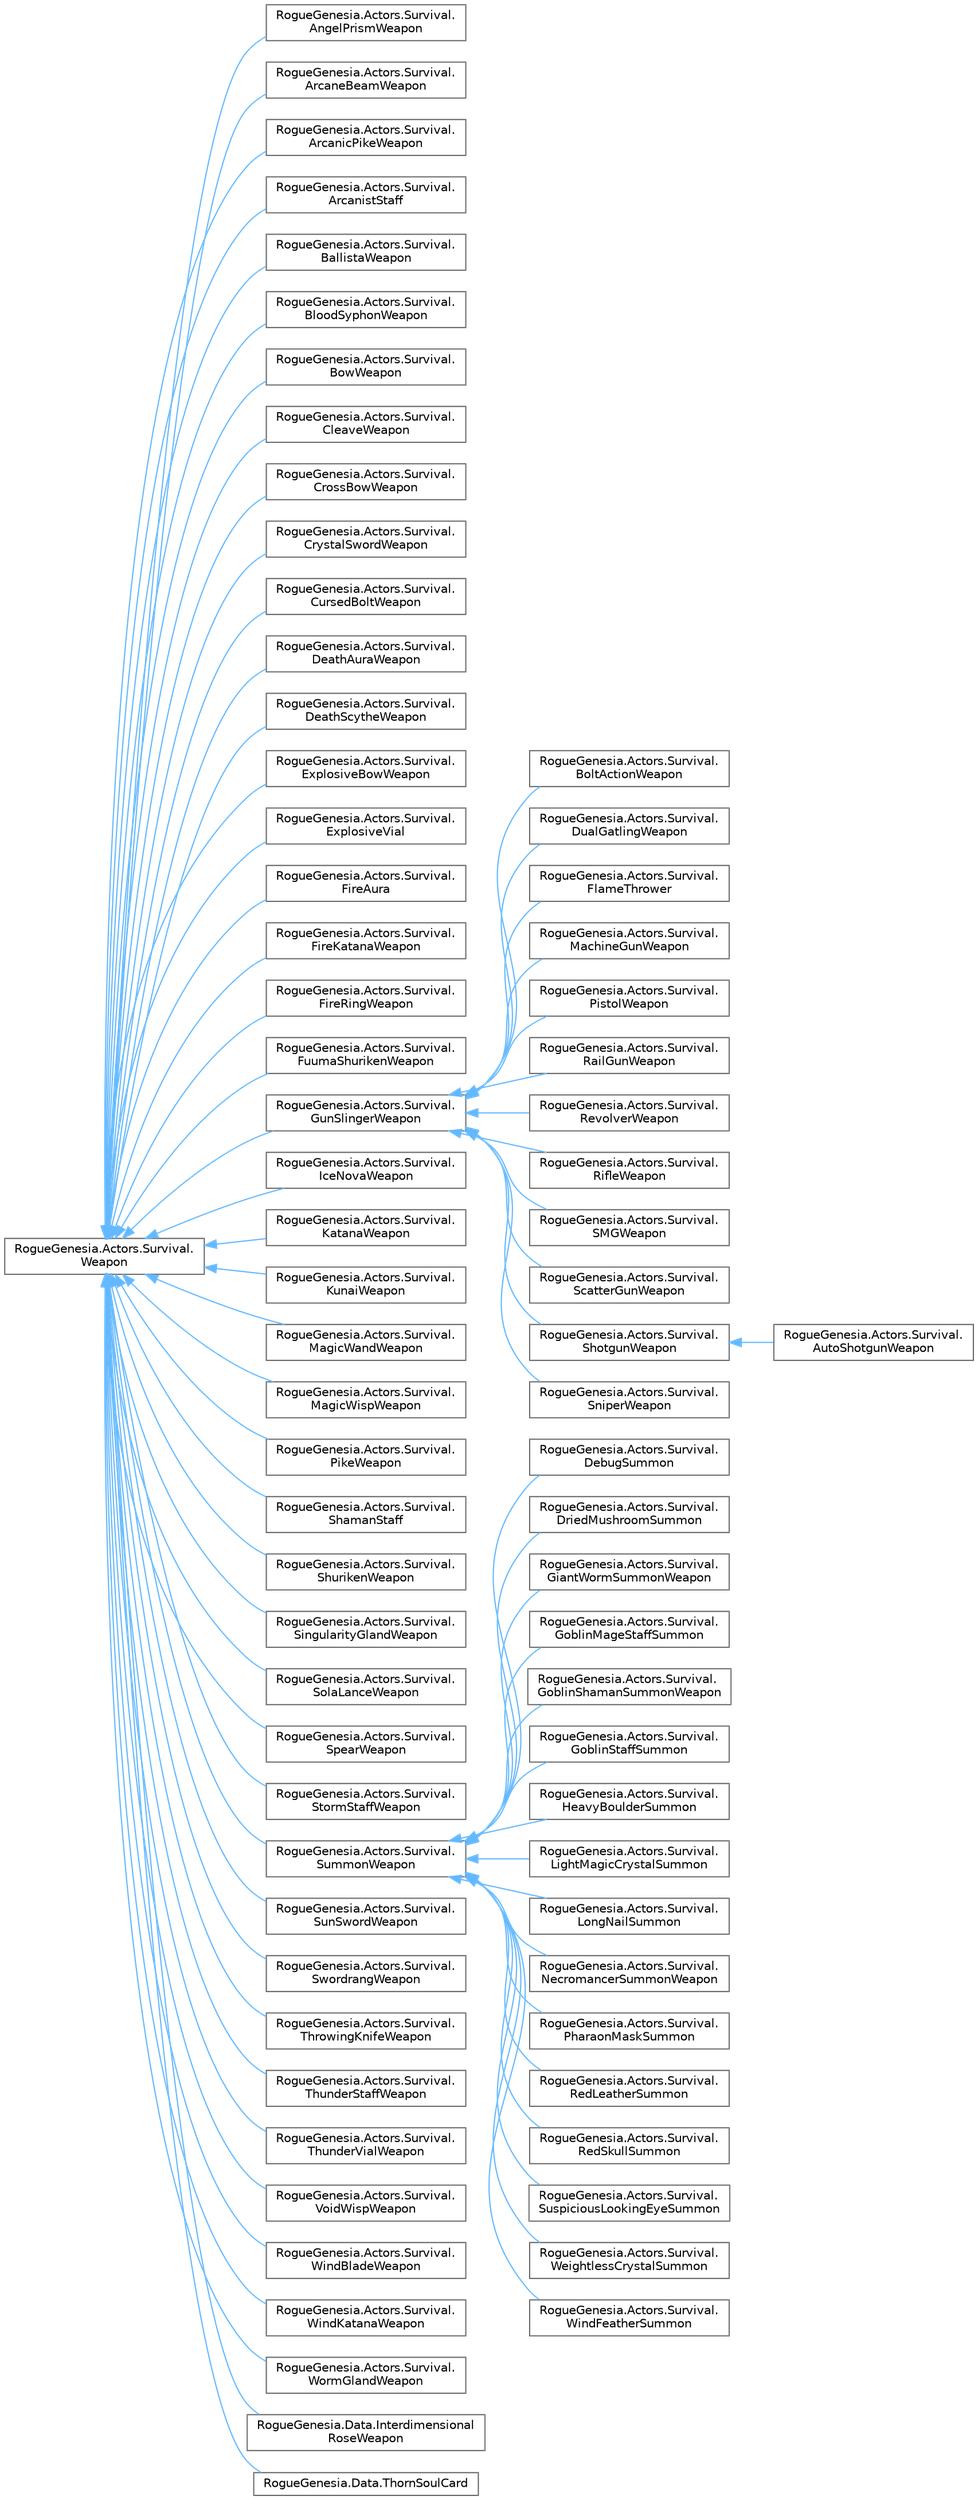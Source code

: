 digraph "Graphical Class Hierarchy"
{
 // LATEX_PDF_SIZE
  bgcolor="transparent";
  edge [fontname=Helvetica,fontsize=10,labelfontname=Helvetica,labelfontsize=10];
  node [fontname=Helvetica,fontsize=10,shape=box,height=0.2,width=0.4];
  rankdir="LR";
  Node0 [label="RogueGenesia.Actors.Survival.\lWeapon",height=0.2,width=0.4,color="grey40", fillcolor="white", style="filled",URL="$class_rogue_genesia_1_1_actors_1_1_survival_1_1_weapon.html",tooltip=" "];
  Node0 -> Node1 [dir="back",color="steelblue1",style="solid"];
  Node1 [label="RogueGenesia.Actors.Survival.\lAngelPrismWeapon",height=0.2,width=0.4,color="grey40", fillcolor="white", style="filled",URL="$class_rogue_genesia_1_1_actors_1_1_survival_1_1_angel_prism_weapon.html",tooltip=" "];
  Node0 -> Node2 [dir="back",color="steelblue1",style="solid"];
  Node2 [label="RogueGenesia.Actors.Survival.\lArcaneBeamWeapon",height=0.2,width=0.4,color="grey40", fillcolor="white", style="filled",URL="$class_rogue_genesia_1_1_actors_1_1_survival_1_1_arcane_beam_weapon.html",tooltip=" "];
  Node0 -> Node3 [dir="back",color="steelblue1",style="solid"];
  Node3 [label="RogueGenesia.Actors.Survival.\lArcanicPikeWeapon",height=0.2,width=0.4,color="grey40", fillcolor="white", style="filled",URL="$class_rogue_genesia_1_1_actors_1_1_survival_1_1_arcanic_pike_weapon.html",tooltip=" "];
  Node0 -> Node4 [dir="back",color="steelblue1",style="solid"];
  Node4 [label="RogueGenesia.Actors.Survival.\lArcanistStaff",height=0.2,width=0.4,color="grey40", fillcolor="white", style="filled",URL="$class_rogue_genesia_1_1_actors_1_1_survival_1_1_arcanist_staff.html",tooltip=" "];
  Node0 -> Node5 [dir="back",color="steelblue1",style="solid"];
  Node5 [label="RogueGenesia.Actors.Survival.\lBallistaWeapon",height=0.2,width=0.4,color="grey40", fillcolor="white", style="filled",URL="$class_rogue_genesia_1_1_actors_1_1_survival_1_1_ballista_weapon.html",tooltip=" "];
  Node0 -> Node6 [dir="back",color="steelblue1",style="solid"];
  Node6 [label="RogueGenesia.Actors.Survival.\lBloodSyphonWeapon",height=0.2,width=0.4,color="grey40", fillcolor="white", style="filled",URL="$class_rogue_genesia_1_1_actors_1_1_survival_1_1_blood_syphon_weapon.html",tooltip=" "];
  Node0 -> Node7 [dir="back",color="steelblue1",style="solid"];
  Node7 [label="RogueGenesia.Actors.Survival.\lBowWeapon",height=0.2,width=0.4,color="grey40", fillcolor="white", style="filled",URL="$class_rogue_genesia_1_1_actors_1_1_survival_1_1_bow_weapon.html",tooltip=" "];
  Node0 -> Node8 [dir="back",color="steelblue1",style="solid"];
  Node8 [label="RogueGenesia.Actors.Survival.\lCleaveWeapon",height=0.2,width=0.4,color="grey40", fillcolor="white", style="filled",URL="$class_rogue_genesia_1_1_actors_1_1_survival_1_1_cleave_weapon.html",tooltip=" "];
  Node0 -> Node9 [dir="back",color="steelblue1",style="solid"];
  Node9 [label="RogueGenesia.Actors.Survival.\lCrossBowWeapon",height=0.2,width=0.4,color="grey40", fillcolor="white", style="filled",URL="$class_rogue_genesia_1_1_actors_1_1_survival_1_1_cross_bow_weapon.html",tooltip=" "];
  Node0 -> Node10 [dir="back",color="steelblue1",style="solid"];
  Node10 [label="RogueGenesia.Actors.Survival.\lCrystalSwordWeapon",height=0.2,width=0.4,color="grey40", fillcolor="white", style="filled",URL="$class_rogue_genesia_1_1_actors_1_1_survival_1_1_crystal_sword_weapon.html",tooltip=" "];
  Node0 -> Node11 [dir="back",color="steelblue1",style="solid"];
  Node11 [label="RogueGenesia.Actors.Survival.\lCursedBoltWeapon",height=0.2,width=0.4,color="grey40", fillcolor="white", style="filled",URL="$class_rogue_genesia_1_1_actors_1_1_survival_1_1_cursed_bolt_weapon.html",tooltip=" "];
  Node0 -> Node12 [dir="back",color="steelblue1",style="solid"];
  Node12 [label="RogueGenesia.Actors.Survival.\lDeathAuraWeapon",height=0.2,width=0.4,color="grey40", fillcolor="white", style="filled",URL="$class_rogue_genesia_1_1_actors_1_1_survival_1_1_death_aura_weapon.html",tooltip=" "];
  Node0 -> Node13 [dir="back",color="steelblue1",style="solid"];
  Node13 [label="RogueGenesia.Actors.Survival.\lDeathScytheWeapon",height=0.2,width=0.4,color="grey40", fillcolor="white", style="filled",URL="$class_rogue_genesia_1_1_actors_1_1_survival_1_1_death_scythe_weapon.html",tooltip=" "];
  Node0 -> Node14 [dir="back",color="steelblue1",style="solid"];
  Node14 [label="RogueGenesia.Actors.Survival.\lExplosiveBowWeapon",height=0.2,width=0.4,color="grey40", fillcolor="white", style="filled",URL="$class_rogue_genesia_1_1_actors_1_1_survival_1_1_explosive_bow_weapon.html",tooltip=" "];
  Node0 -> Node15 [dir="back",color="steelblue1",style="solid"];
  Node15 [label="RogueGenesia.Actors.Survival.\lExplosiveVial",height=0.2,width=0.4,color="grey40", fillcolor="white", style="filled",URL="$class_rogue_genesia_1_1_actors_1_1_survival_1_1_explosive_vial.html",tooltip=" "];
  Node0 -> Node16 [dir="back",color="steelblue1",style="solid"];
  Node16 [label="RogueGenesia.Actors.Survival.\lFireAura",height=0.2,width=0.4,color="grey40", fillcolor="white", style="filled",URL="$class_rogue_genesia_1_1_actors_1_1_survival_1_1_fire_aura.html",tooltip=" "];
  Node0 -> Node17 [dir="back",color="steelblue1",style="solid"];
  Node17 [label="RogueGenesia.Actors.Survival.\lFireKatanaWeapon",height=0.2,width=0.4,color="grey40", fillcolor="white", style="filled",URL="$class_rogue_genesia_1_1_actors_1_1_survival_1_1_fire_katana_weapon.html",tooltip=" "];
  Node0 -> Node18 [dir="back",color="steelblue1",style="solid"];
  Node18 [label="RogueGenesia.Actors.Survival.\lFireRingWeapon",height=0.2,width=0.4,color="grey40", fillcolor="white", style="filled",URL="$class_rogue_genesia_1_1_actors_1_1_survival_1_1_fire_ring_weapon.html",tooltip=" "];
  Node0 -> Node19 [dir="back",color="steelblue1",style="solid"];
  Node19 [label="RogueGenesia.Actors.Survival.\lFuumaShurikenWeapon",height=0.2,width=0.4,color="grey40", fillcolor="white", style="filled",URL="$class_rogue_genesia_1_1_actors_1_1_survival_1_1_fuuma_shuriken_weapon.html",tooltip=" "];
  Node0 -> Node20 [dir="back",color="steelblue1",style="solid"];
  Node20 [label="RogueGenesia.Actors.Survival.\lGunSlingerWeapon",height=0.2,width=0.4,color="grey40", fillcolor="white", style="filled",URL="$class_rogue_genesia_1_1_actors_1_1_survival_1_1_gun_slinger_weapon.html",tooltip=" "];
  Node20 -> Node21 [dir="back",color="steelblue1",style="solid"];
  Node21 [label="RogueGenesia.Actors.Survival.\lBoltActionWeapon",height=0.2,width=0.4,color="grey40", fillcolor="white", style="filled",URL="$class_rogue_genesia_1_1_actors_1_1_survival_1_1_bolt_action_weapon.html",tooltip=" "];
  Node20 -> Node22 [dir="back",color="steelblue1",style="solid"];
  Node22 [label="RogueGenesia.Actors.Survival.\lDualGatlingWeapon",height=0.2,width=0.4,color="grey40", fillcolor="white", style="filled",URL="$class_rogue_genesia_1_1_actors_1_1_survival_1_1_dual_gatling_weapon.html",tooltip=" "];
  Node20 -> Node23 [dir="back",color="steelblue1",style="solid"];
  Node23 [label="RogueGenesia.Actors.Survival.\lFlameThrower",height=0.2,width=0.4,color="grey40", fillcolor="white", style="filled",URL="$class_rogue_genesia_1_1_actors_1_1_survival_1_1_flame_thrower.html",tooltip=" "];
  Node20 -> Node24 [dir="back",color="steelblue1",style="solid"];
  Node24 [label="RogueGenesia.Actors.Survival.\lMachineGunWeapon",height=0.2,width=0.4,color="grey40", fillcolor="white", style="filled",URL="$class_rogue_genesia_1_1_actors_1_1_survival_1_1_machine_gun_weapon.html",tooltip=" "];
  Node20 -> Node25 [dir="back",color="steelblue1",style="solid"];
  Node25 [label="RogueGenesia.Actors.Survival.\lPistolWeapon",height=0.2,width=0.4,color="grey40", fillcolor="white", style="filled",URL="$class_rogue_genesia_1_1_actors_1_1_survival_1_1_pistol_weapon.html",tooltip=" "];
  Node20 -> Node26 [dir="back",color="steelblue1",style="solid"];
  Node26 [label="RogueGenesia.Actors.Survival.\lRailGunWeapon",height=0.2,width=0.4,color="grey40", fillcolor="white", style="filled",URL="$class_rogue_genesia_1_1_actors_1_1_survival_1_1_rail_gun_weapon.html",tooltip=" "];
  Node20 -> Node27 [dir="back",color="steelblue1",style="solid"];
  Node27 [label="RogueGenesia.Actors.Survival.\lRevolverWeapon",height=0.2,width=0.4,color="grey40", fillcolor="white", style="filled",URL="$class_rogue_genesia_1_1_actors_1_1_survival_1_1_revolver_weapon.html",tooltip=" "];
  Node20 -> Node28 [dir="back",color="steelblue1",style="solid"];
  Node28 [label="RogueGenesia.Actors.Survival.\lRifleWeapon",height=0.2,width=0.4,color="grey40", fillcolor="white", style="filled",URL="$class_rogue_genesia_1_1_actors_1_1_survival_1_1_rifle_weapon.html",tooltip=" "];
  Node20 -> Node29 [dir="back",color="steelblue1",style="solid"];
  Node29 [label="RogueGenesia.Actors.Survival.\lSMGWeapon",height=0.2,width=0.4,color="grey40", fillcolor="white", style="filled",URL="$class_rogue_genesia_1_1_actors_1_1_survival_1_1_s_m_g_weapon.html",tooltip=" "];
  Node20 -> Node30 [dir="back",color="steelblue1",style="solid"];
  Node30 [label="RogueGenesia.Actors.Survival.\lScatterGunWeapon",height=0.2,width=0.4,color="grey40", fillcolor="white", style="filled",URL="$class_rogue_genesia_1_1_actors_1_1_survival_1_1_scatter_gun_weapon.html",tooltip=" "];
  Node20 -> Node31 [dir="back",color="steelblue1",style="solid"];
  Node31 [label="RogueGenesia.Actors.Survival.\lShotgunWeapon",height=0.2,width=0.4,color="grey40", fillcolor="white", style="filled",URL="$class_rogue_genesia_1_1_actors_1_1_survival_1_1_shotgun_weapon.html",tooltip=" "];
  Node31 -> Node32 [dir="back",color="steelblue1",style="solid"];
  Node32 [label="RogueGenesia.Actors.Survival.\lAutoShotgunWeapon",height=0.2,width=0.4,color="grey40", fillcolor="white", style="filled",URL="$class_rogue_genesia_1_1_actors_1_1_survival_1_1_auto_shotgun_weapon.html",tooltip=" "];
  Node20 -> Node33 [dir="back",color="steelblue1",style="solid"];
  Node33 [label="RogueGenesia.Actors.Survival.\lSniperWeapon",height=0.2,width=0.4,color="grey40", fillcolor="white", style="filled",URL="$class_rogue_genesia_1_1_actors_1_1_survival_1_1_sniper_weapon.html",tooltip=" "];
  Node0 -> Node34 [dir="back",color="steelblue1",style="solid"];
  Node34 [label="RogueGenesia.Actors.Survival.\lIceNovaWeapon",height=0.2,width=0.4,color="grey40", fillcolor="white", style="filled",URL="$class_rogue_genesia_1_1_actors_1_1_survival_1_1_ice_nova_weapon.html",tooltip=" "];
  Node0 -> Node35 [dir="back",color="steelblue1",style="solid"];
  Node35 [label="RogueGenesia.Actors.Survival.\lKatanaWeapon",height=0.2,width=0.4,color="grey40", fillcolor="white", style="filled",URL="$class_rogue_genesia_1_1_actors_1_1_survival_1_1_katana_weapon.html",tooltip=" "];
  Node0 -> Node36 [dir="back",color="steelblue1",style="solid"];
  Node36 [label="RogueGenesia.Actors.Survival.\lKunaiWeapon",height=0.2,width=0.4,color="grey40", fillcolor="white", style="filled",URL="$class_rogue_genesia_1_1_actors_1_1_survival_1_1_kunai_weapon.html",tooltip=" "];
  Node0 -> Node37 [dir="back",color="steelblue1",style="solid"];
  Node37 [label="RogueGenesia.Actors.Survival.\lMagicWandWeapon",height=0.2,width=0.4,color="grey40", fillcolor="white", style="filled",URL="$class_rogue_genesia_1_1_actors_1_1_survival_1_1_magic_wand_weapon.html",tooltip=" "];
  Node0 -> Node38 [dir="back",color="steelblue1",style="solid"];
  Node38 [label="RogueGenesia.Actors.Survival.\lMagicWispWeapon",height=0.2,width=0.4,color="grey40", fillcolor="white", style="filled",URL="$class_rogue_genesia_1_1_actors_1_1_survival_1_1_magic_wisp_weapon.html",tooltip=" "];
  Node0 -> Node39 [dir="back",color="steelblue1",style="solid"];
  Node39 [label="RogueGenesia.Actors.Survival.\lPikeWeapon",height=0.2,width=0.4,color="grey40", fillcolor="white", style="filled",URL="$class_rogue_genesia_1_1_actors_1_1_survival_1_1_pike_weapon.html",tooltip=" "];
  Node0 -> Node40 [dir="back",color="steelblue1",style="solid"];
  Node40 [label="RogueGenesia.Actors.Survival.\lShamanStaff",height=0.2,width=0.4,color="grey40", fillcolor="white", style="filled",URL="$class_rogue_genesia_1_1_actors_1_1_survival_1_1_shaman_staff.html",tooltip=" "];
  Node0 -> Node41 [dir="back",color="steelblue1",style="solid"];
  Node41 [label="RogueGenesia.Actors.Survival.\lShurikenWeapon",height=0.2,width=0.4,color="grey40", fillcolor="white", style="filled",URL="$class_rogue_genesia_1_1_actors_1_1_survival_1_1_shuriken_weapon.html",tooltip=" "];
  Node0 -> Node42 [dir="back",color="steelblue1",style="solid"];
  Node42 [label="RogueGenesia.Actors.Survival.\lSingularityGlandWeapon",height=0.2,width=0.4,color="grey40", fillcolor="white", style="filled",URL="$class_rogue_genesia_1_1_actors_1_1_survival_1_1_singularity_gland_weapon.html",tooltip=" "];
  Node0 -> Node43 [dir="back",color="steelblue1",style="solid"];
  Node43 [label="RogueGenesia.Actors.Survival.\lSolaLanceWeapon",height=0.2,width=0.4,color="grey40", fillcolor="white", style="filled",URL="$class_rogue_genesia_1_1_actors_1_1_survival_1_1_sola_lance_weapon.html",tooltip=" "];
  Node0 -> Node44 [dir="back",color="steelblue1",style="solid"];
  Node44 [label="RogueGenesia.Actors.Survival.\lSpearWeapon",height=0.2,width=0.4,color="grey40", fillcolor="white", style="filled",URL="$class_rogue_genesia_1_1_actors_1_1_survival_1_1_spear_weapon.html",tooltip=" "];
  Node0 -> Node45 [dir="back",color="steelblue1",style="solid"];
  Node45 [label="RogueGenesia.Actors.Survival.\lStormStaffWeapon",height=0.2,width=0.4,color="grey40", fillcolor="white", style="filled",URL="$class_rogue_genesia_1_1_actors_1_1_survival_1_1_storm_staff_weapon.html",tooltip=" "];
  Node0 -> Node46 [dir="back",color="steelblue1",style="solid"];
  Node46 [label="RogueGenesia.Actors.Survival.\lSummonWeapon",height=0.2,width=0.4,color="grey40", fillcolor="white", style="filled",URL="$class_rogue_genesia_1_1_actors_1_1_survival_1_1_summon_weapon.html",tooltip=" "];
  Node46 -> Node47 [dir="back",color="steelblue1",style="solid"];
  Node47 [label="RogueGenesia.Actors.Survival.\lDebugSummon",height=0.2,width=0.4,color="grey40", fillcolor="white", style="filled",URL="$class_rogue_genesia_1_1_actors_1_1_survival_1_1_debug_summon.html",tooltip=" "];
  Node46 -> Node48 [dir="back",color="steelblue1",style="solid"];
  Node48 [label="RogueGenesia.Actors.Survival.\lDriedMushroomSummon",height=0.2,width=0.4,color="grey40", fillcolor="white", style="filled",URL="$class_rogue_genesia_1_1_actors_1_1_survival_1_1_dried_mushroom_summon.html",tooltip=" "];
  Node46 -> Node49 [dir="back",color="steelblue1",style="solid"];
  Node49 [label="RogueGenesia.Actors.Survival.\lGiantWormSummonWeapon",height=0.2,width=0.4,color="grey40", fillcolor="white", style="filled",URL="$class_rogue_genesia_1_1_actors_1_1_survival_1_1_giant_worm_summon_weapon.html",tooltip=" "];
  Node46 -> Node50 [dir="back",color="steelblue1",style="solid"];
  Node50 [label="RogueGenesia.Actors.Survival.\lGoblinMageStaffSummon",height=0.2,width=0.4,color="grey40", fillcolor="white", style="filled",URL="$class_rogue_genesia_1_1_actors_1_1_survival_1_1_goblin_mage_staff_summon.html",tooltip=" "];
  Node46 -> Node51 [dir="back",color="steelblue1",style="solid"];
  Node51 [label="RogueGenesia.Actors.Survival.\lGoblinShamanSummonWeapon",height=0.2,width=0.4,color="grey40", fillcolor="white", style="filled",URL="$class_rogue_genesia_1_1_actors_1_1_survival_1_1_goblin_shaman_summon_weapon.html",tooltip=" "];
  Node46 -> Node52 [dir="back",color="steelblue1",style="solid"];
  Node52 [label="RogueGenesia.Actors.Survival.\lGoblinStaffSummon",height=0.2,width=0.4,color="grey40", fillcolor="white", style="filled",URL="$class_rogue_genesia_1_1_actors_1_1_survival_1_1_goblin_staff_summon.html",tooltip=" "];
  Node46 -> Node53 [dir="back",color="steelblue1",style="solid"];
  Node53 [label="RogueGenesia.Actors.Survival.\lHeavyBoulderSummon",height=0.2,width=0.4,color="grey40", fillcolor="white", style="filled",URL="$class_rogue_genesia_1_1_actors_1_1_survival_1_1_heavy_boulder_summon.html",tooltip=" "];
  Node46 -> Node54 [dir="back",color="steelblue1",style="solid"];
  Node54 [label="RogueGenesia.Actors.Survival.\lLightMagicCrystalSummon",height=0.2,width=0.4,color="grey40", fillcolor="white", style="filled",URL="$class_rogue_genesia_1_1_actors_1_1_survival_1_1_light_magic_crystal_summon.html",tooltip=" "];
  Node46 -> Node55 [dir="back",color="steelblue1",style="solid"];
  Node55 [label="RogueGenesia.Actors.Survival.\lLongNailSummon",height=0.2,width=0.4,color="grey40", fillcolor="white", style="filled",URL="$class_rogue_genesia_1_1_actors_1_1_survival_1_1_long_nail_summon.html",tooltip=" "];
  Node46 -> Node56 [dir="back",color="steelblue1",style="solid"];
  Node56 [label="RogueGenesia.Actors.Survival.\lNecromancerSummonWeapon",height=0.2,width=0.4,color="grey40", fillcolor="white", style="filled",URL="$class_rogue_genesia_1_1_actors_1_1_survival_1_1_necromancer_summon_weapon.html",tooltip=" "];
  Node46 -> Node57 [dir="back",color="steelblue1",style="solid"];
  Node57 [label="RogueGenesia.Actors.Survival.\lPharaonMaskSummon",height=0.2,width=0.4,color="grey40", fillcolor="white", style="filled",URL="$class_rogue_genesia_1_1_actors_1_1_survival_1_1_pharaon_mask_summon.html",tooltip=" "];
  Node46 -> Node58 [dir="back",color="steelblue1",style="solid"];
  Node58 [label="RogueGenesia.Actors.Survival.\lRedLeatherSummon",height=0.2,width=0.4,color="grey40", fillcolor="white", style="filled",URL="$class_rogue_genesia_1_1_actors_1_1_survival_1_1_red_leather_summon.html",tooltip=" "];
  Node46 -> Node59 [dir="back",color="steelblue1",style="solid"];
  Node59 [label="RogueGenesia.Actors.Survival.\lRedSkullSummon",height=0.2,width=0.4,color="grey40", fillcolor="white", style="filled",URL="$class_rogue_genesia_1_1_actors_1_1_survival_1_1_red_skull_summon.html",tooltip=" "];
  Node46 -> Node60 [dir="back",color="steelblue1",style="solid"];
  Node60 [label="RogueGenesia.Actors.Survival.\lSuspiciousLookingEyeSummon",height=0.2,width=0.4,color="grey40", fillcolor="white", style="filled",URL="$class_rogue_genesia_1_1_actors_1_1_survival_1_1_suspicious_looking_eye_summon.html",tooltip=" "];
  Node46 -> Node61 [dir="back",color="steelblue1",style="solid"];
  Node61 [label="RogueGenesia.Actors.Survival.\lWeightlessCrystalSummon",height=0.2,width=0.4,color="grey40", fillcolor="white", style="filled",URL="$class_rogue_genesia_1_1_actors_1_1_survival_1_1_weightless_crystal_summon.html",tooltip=" "];
  Node46 -> Node62 [dir="back",color="steelblue1",style="solid"];
  Node62 [label="RogueGenesia.Actors.Survival.\lWindFeatherSummon",height=0.2,width=0.4,color="grey40", fillcolor="white", style="filled",URL="$class_rogue_genesia_1_1_actors_1_1_survival_1_1_wind_feather_summon.html",tooltip=" "];
  Node0 -> Node63 [dir="back",color="steelblue1",style="solid"];
  Node63 [label="RogueGenesia.Actors.Survival.\lSunSwordWeapon",height=0.2,width=0.4,color="grey40", fillcolor="white", style="filled",URL="$class_rogue_genesia_1_1_actors_1_1_survival_1_1_sun_sword_weapon.html",tooltip=" "];
  Node0 -> Node64 [dir="back",color="steelblue1",style="solid"];
  Node64 [label="RogueGenesia.Actors.Survival.\lSwordrangWeapon",height=0.2,width=0.4,color="grey40", fillcolor="white", style="filled",URL="$class_rogue_genesia_1_1_actors_1_1_survival_1_1_swordrang_weapon.html",tooltip=" "];
  Node0 -> Node65 [dir="back",color="steelblue1",style="solid"];
  Node65 [label="RogueGenesia.Actors.Survival.\lThrowingKnifeWeapon",height=0.2,width=0.4,color="grey40", fillcolor="white", style="filled",URL="$class_rogue_genesia_1_1_actors_1_1_survival_1_1_throwing_knife_weapon.html",tooltip=" "];
  Node0 -> Node66 [dir="back",color="steelblue1",style="solid"];
  Node66 [label="RogueGenesia.Actors.Survival.\lThunderStaffWeapon",height=0.2,width=0.4,color="grey40", fillcolor="white", style="filled",URL="$class_rogue_genesia_1_1_actors_1_1_survival_1_1_thunder_staff_weapon.html",tooltip=" "];
  Node0 -> Node67 [dir="back",color="steelblue1",style="solid"];
  Node67 [label="RogueGenesia.Actors.Survival.\lThunderVialWeapon",height=0.2,width=0.4,color="grey40", fillcolor="white", style="filled",URL="$class_rogue_genesia_1_1_actors_1_1_survival_1_1_thunder_vial_weapon.html",tooltip=" "];
  Node0 -> Node68 [dir="back",color="steelblue1",style="solid"];
  Node68 [label="RogueGenesia.Actors.Survival.\lVoidWispWeapon",height=0.2,width=0.4,color="grey40", fillcolor="white", style="filled",URL="$class_rogue_genesia_1_1_actors_1_1_survival_1_1_void_wisp_weapon.html",tooltip=" "];
  Node0 -> Node69 [dir="back",color="steelblue1",style="solid"];
  Node69 [label="RogueGenesia.Actors.Survival.\lWindBladeWeapon",height=0.2,width=0.4,color="grey40", fillcolor="white", style="filled",URL="$class_rogue_genesia_1_1_actors_1_1_survival_1_1_wind_blade_weapon.html",tooltip=" "];
  Node0 -> Node70 [dir="back",color="steelblue1",style="solid"];
  Node70 [label="RogueGenesia.Actors.Survival.\lWindKatanaWeapon",height=0.2,width=0.4,color="grey40", fillcolor="white", style="filled",URL="$class_rogue_genesia_1_1_actors_1_1_survival_1_1_wind_katana_weapon.html",tooltip=" "];
  Node0 -> Node71 [dir="back",color="steelblue1",style="solid"];
  Node71 [label="RogueGenesia.Actors.Survival.\lWormGlandWeapon",height=0.2,width=0.4,color="grey40", fillcolor="white", style="filled",URL="$class_rogue_genesia_1_1_actors_1_1_survival_1_1_worm_gland_weapon.html",tooltip=" "];
  Node0 -> Node72 [dir="back",color="steelblue1",style="solid"];
  Node72 [label="RogueGenesia.Data.Interdimensional\lRoseWeapon",height=0.2,width=0.4,color="grey40", fillcolor="white", style="filled",URL="$class_rogue_genesia_1_1_data_1_1_interdimensional_rose_weapon.html",tooltip=" "];
  Node0 -> Node73 [dir="back",color="steelblue1",style="solid"];
  Node73 [label="RogueGenesia.Data.ThornSoulCard",height=0.2,width=0.4,color="grey40", fillcolor="white", style="filled",URL="$class_rogue_genesia_1_1_data_1_1_thorn_soul_card.html",tooltip=" "];
}
